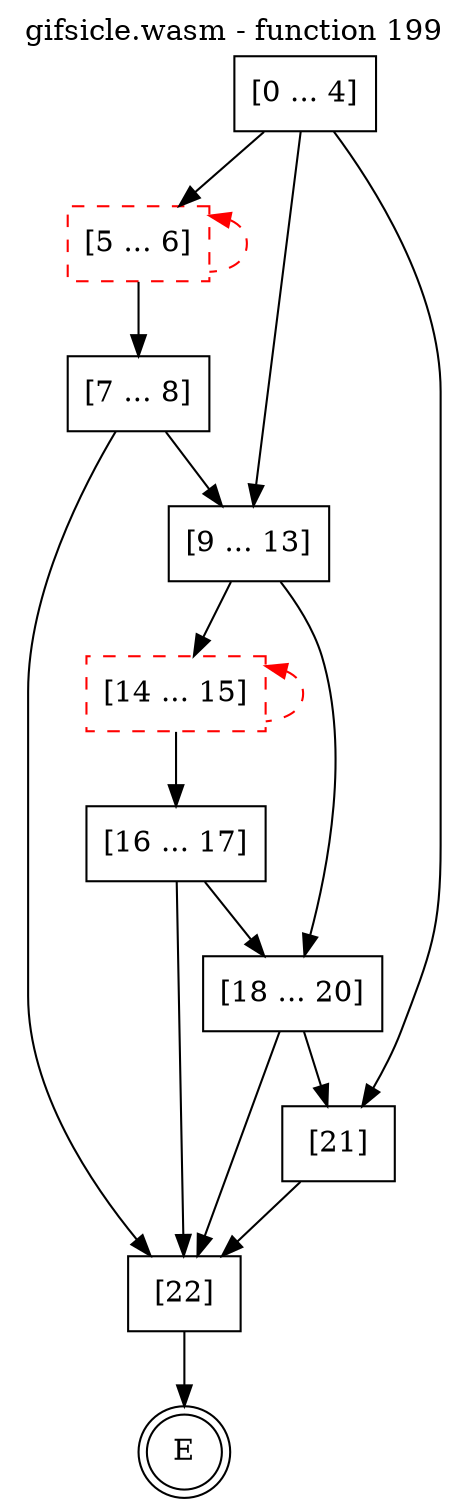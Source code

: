 digraph finite_state_machine {
    label = "gifsicle.wasm - function 199"
    labelloc =  t
    labelfontsize = 16
    labelfontcolor = black
    labelfontname = "Helvetica"
    node [shape = doublecircle]; E ;
    node [shape = box];
    node [shape=box, color=black, style=solid] 0[label="[0 ... 4]"]
    node [shape=box, color=red, style=dashed] 5[label="[5 ... 6]"]
    node [shape=box, color=black, style=solid] 7[label="[7 ... 8]"]
    node [shape=box, color=black, style=solid] 9[label="[9 ... 13]"]
    node [shape=box, color=red, style=dashed] 14[label="[14 ... 15]"]
    node [shape=box, color=black, style=solid] 16[label="[16 ... 17]"]
    node [shape=box, color=black, style=solid] 18[label="[18 ... 20]"]
    node [shape=box, color=black, style=solid] 21[label="[21]"]
    node [shape=box, color=black, style=solid] 22[label="[22]"]
    0 -> 5;
    0 -> 9;
    0 -> 21;
    5 -> 7;
    5 -> 5[style="dashed" color="red" dir=back];
    7 -> 9;
    7 -> 22;
    9 -> 14;
    9 -> 18;
    14 -> 16;
    14 -> 14[style="dashed" color="red" dir=back];
    16 -> 18;
    16 -> 22;
    18 -> 21;
    18 -> 22;
    21 -> 22;
    22 -> E;
}
